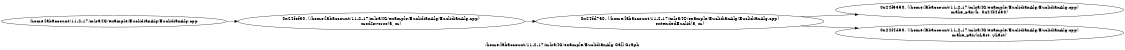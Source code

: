 digraph "/home/labaccount/11-2-17/mlsa/IG/example/EuclidianAlg Call Graph" {
	graph [dpi=300
		rankdir=LR
		size="7.5, 10"
		label="/home/labaccount/11-2-17/mlsa/IG/example/EuclidianAlg Call Graph"
	];

	Node0x606381168 [shape=oval, label="/home/labaccount/11-2-17/mlsa/IG/example/EuclidianAlg/EuclidianAlg.cpp"];
	Node0x597327908 [shape=oval, label="0x24fef30. (/home/labaccount/11-2-17/mlsa/IG/example/EuclidianAlg/EuclidianAlg.cpp)\nmodInverse(a, m)"];
	Node0x606381168 -> Node0x597327908;
	Node0x216937407 [shape=oval, label="0x24fd7a0. (/home/labaccount/11-2-17/mlsa/IG/example/EuclidianAlg/EuclidianAlg.cpp)\nextendedEuclid(a, m)"];
	Node0x597327908 -> Node0x216937407;
	Node0x320032161 [shape=oval, label="0x24f5350. (/home/labaccount/11-2-17/mlsa/IG/example/EuclidianAlg/EuclidianAlg.cpp)\nmake_pair(b, 0x24f4d30)"];
	Node0x216937407 -> Node0x320032161;
	Node0x894788014 [shape=oval, label="0x24f4d30. (/home/labaccount/11-2-17/mlsa/IG/example/EuclidianAlg/EuclidianAlg.cpp)\nmake_pair(xLast, yLast)"];
	Node0x216937407 -> Node0x894788014;
}